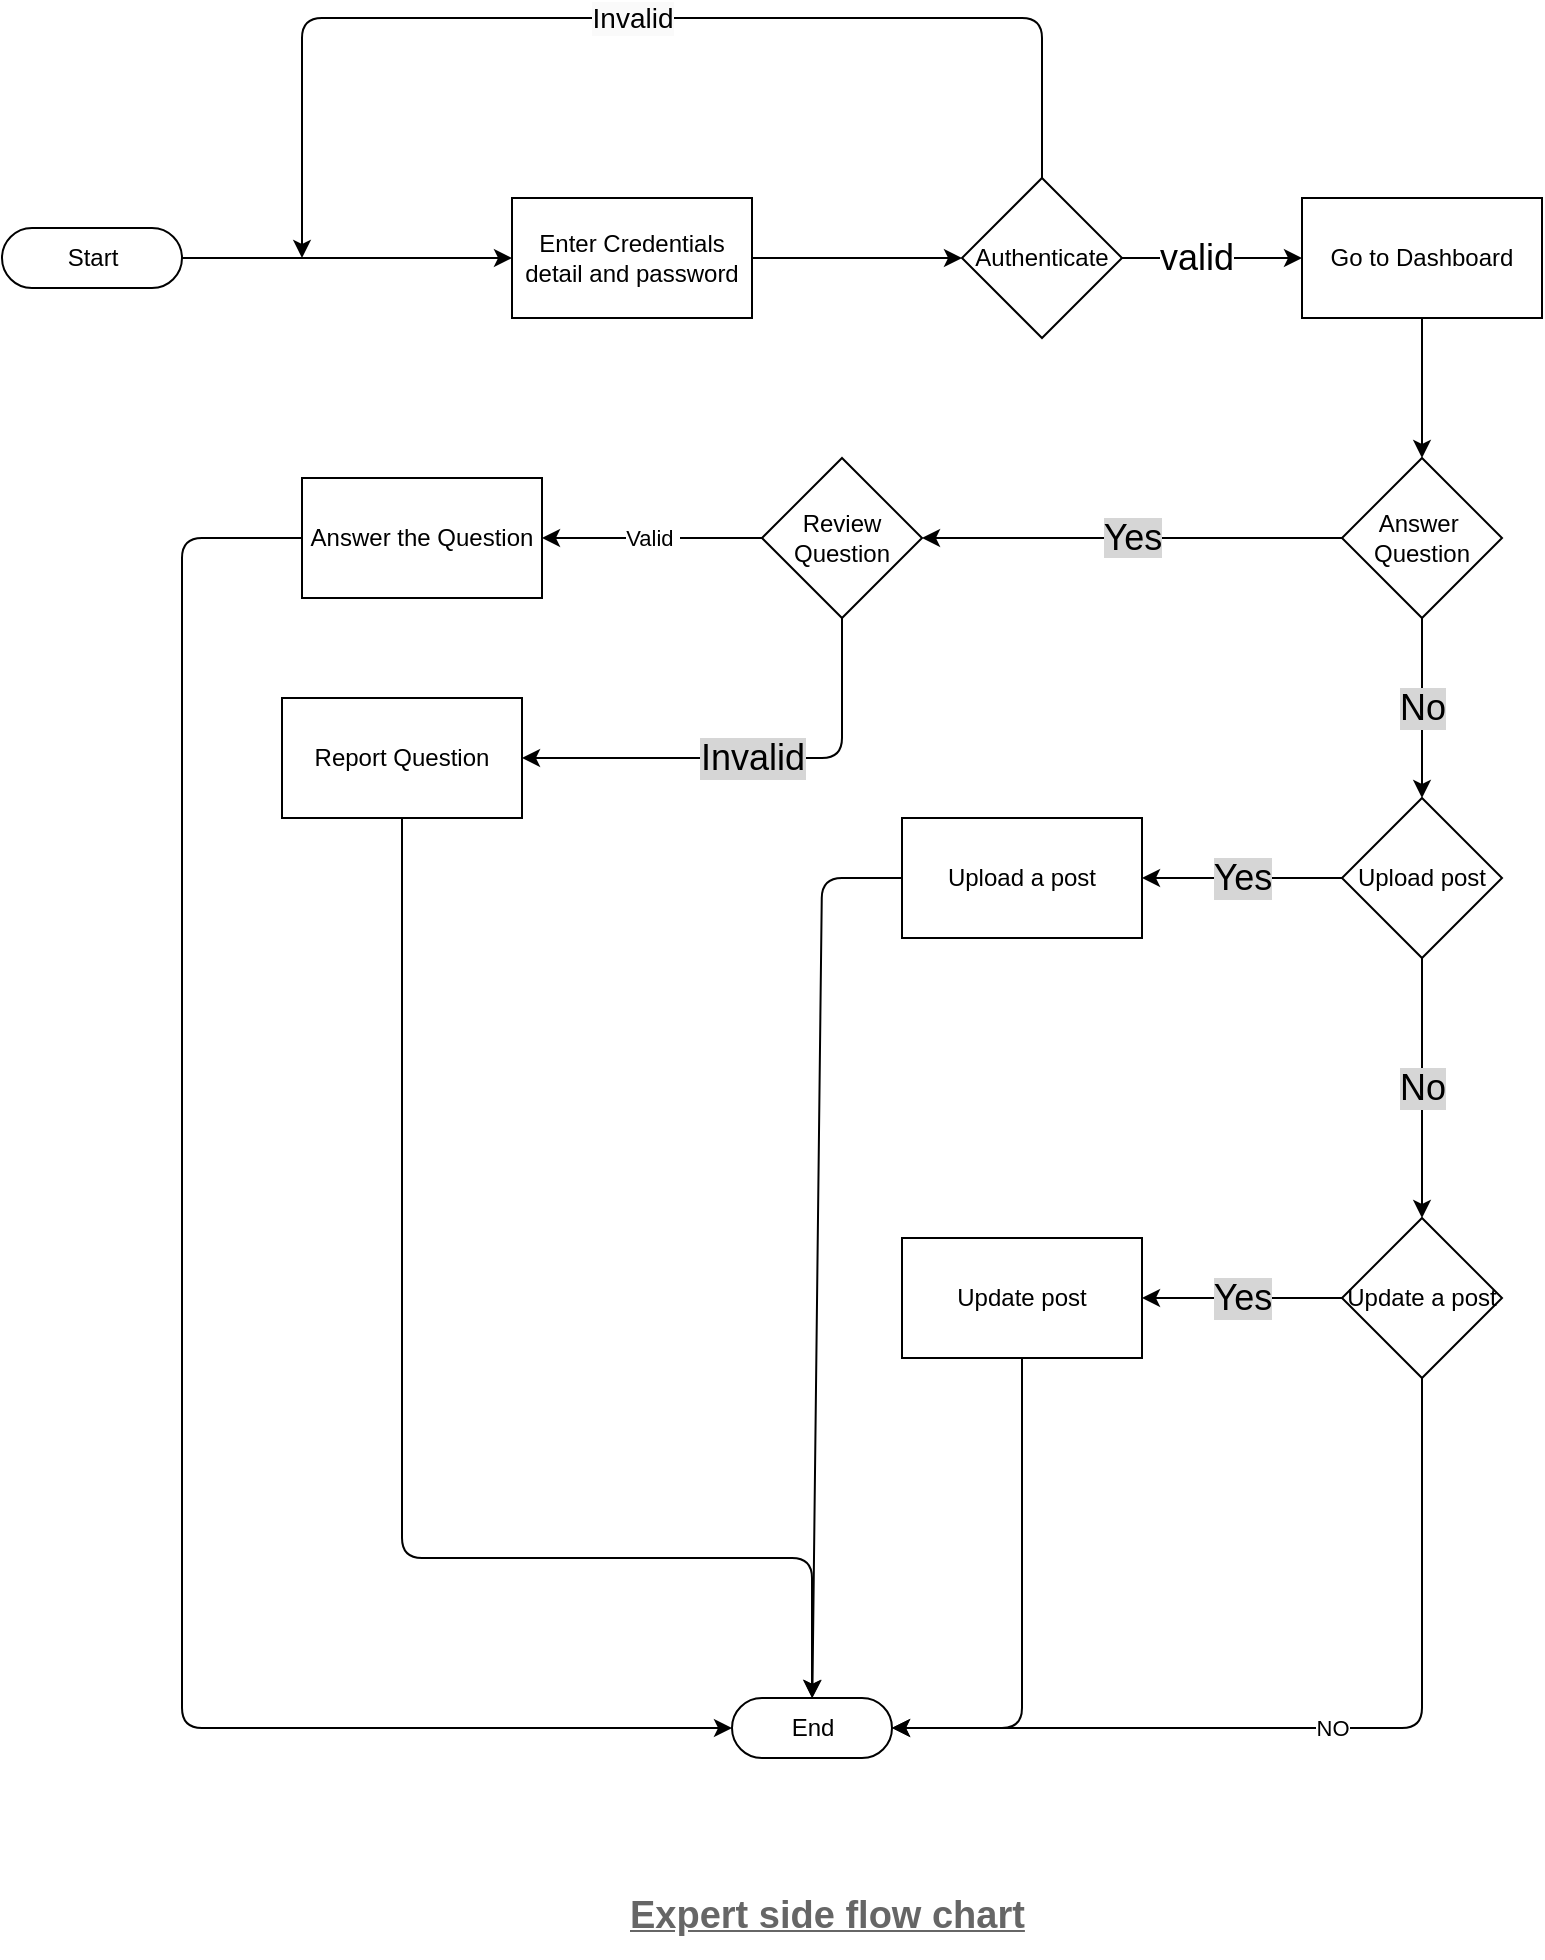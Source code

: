 <mxfile>
    <diagram id="M0TR3Wx5n546zz13M3ni" name="Page-1">
        <mxGraphModel dx="928" dy="614" grid="1" gridSize="10" guides="1" tooltips="1" connect="1" arrows="1" fold="1" page="1" pageScale="1" pageWidth="850" pageHeight="1100" math="0" shadow="0">
            <root>
                <mxCell id="0"/>
                <mxCell id="1" parent="0"/>
                <mxCell id="243" style="edgeStyle=none;html=1;exitX=1;exitY=0.5;exitDx=0;exitDy=0;entryX=0;entryY=0.5;entryDx=0;entryDy=0;" parent="1" source="196" target="199" edge="1">
                    <mxGeometry relative="1" as="geometry"/>
                </mxCell>
                <mxCell id="196" value="Enter Credentials detail and password" style="rounded=0;whiteSpace=wrap;html=1;" parent="1" vertex="1">
                    <mxGeometry x="275" y="150" width="120" height="60" as="geometry"/>
                </mxCell>
                <mxCell id="197" value="" style="edgeStyle=none;html=1;fontSize=18;fontColor=#000000;" parent="1" source="199" target="203" edge="1">
                    <mxGeometry relative="1" as="geometry"/>
                </mxCell>
                <mxCell id="198" value="&lt;font style=&quot;font-size: 14px&quot;&gt;Invalid&lt;/font&gt;" style="edgeStyle=none;html=1;exitX=0.5;exitY=0;exitDx=0;exitDy=0;labelBackgroundColor=#FAFAFA;fontColor=#000000;" parent="1" source="199" edge="1">
                    <mxGeometry relative="1" as="geometry">
                        <mxPoint x="170" y="180" as="targetPoint"/>
                        <Array as="points">
                            <mxPoint x="540" y="60"/>
                            <mxPoint x="170" y="60"/>
                        </Array>
                    </mxGeometry>
                </mxCell>
                <mxCell id="199" value="Authenticate" style="rhombus;whiteSpace=wrap;html=1;" parent="1" vertex="1">
                    <mxGeometry x="500" y="140" width="80" height="80" as="geometry"/>
                </mxCell>
                <mxCell id="202" value="" style="edgeStyle=none;html=1;fontSize=18;fontColor=#000000;" parent="1" source="203" target="207" edge="1">
                    <mxGeometry relative="1" as="geometry"/>
                </mxCell>
                <mxCell id="203" value="Go to Dashboard" style="whiteSpace=wrap;html=1;" parent="1" vertex="1">
                    <mxGeometry x="670" y="150" width="120" height="60" as="geometry"/>
                </mxCell>
                <mxCell id="204" value="&lt;font style=&quot;font-size: 18px&quot;&gt;valid&lt;/font&gt;" style="edgeLabel;html=1;align=center;verticalAlign=middle;resizable=0;points=[];rotation=0;labelBackgroundColor=#FFFFFF;fontColor=#000000;" parent="1" vertex="1" connectable="0">
                    <mxGeometry x="570" y="90" as="geometry">
                        <mxPoint x="47" y="90" as="offset"/>
                    </mxGeometry>
                </mxCell>
                <mxCell id="205" value="&lt;span style=&quot;background-color: rgb(214 , 214 , 214)&quot;&gt;Yes&lt;/span&gt;" style="edgeStyle=none;html=1;fontSize=18;fontColor=#000000;entryX=1;entryY=0.5;entryDx=0;entryDy=0;" parent="1" source="207" target="211" edge="1">
                    <mxGeometry relative="1" as="geometry">
                        <mxPoint x="500" y="320" as="targetPoint"/>
                    </mxGeometry>
                </mxCell>
                <mxCell id="206" value="No" style="edgeStyle=none;html=1;labelBackgroundColor=#D6D6D6;fontSize=18;fontColor=#000000;" parent="1" source="207" edge="1">
                    <mxGeometry relative="1" as="geometry">
                        <mxPoint x="730" y="450" as="targetPoint"/>
                    </mxGeometry>
                </mxCell>
                <mxCell id="207" value="Answer&amp;nbsp; Question" style="rhombus;whiteSpace=wrap;html=1;" parent="1" vertex="1">
                    <mxGeometry x="690" y="280" width="80" height="80" as="geometry"/>
                </mxCell>
                <mxCell id="208" value="" style="edgeStyle=none;html=1;labelBackgroundColor=#D6D6D6;fontSize=18;fontColor=#000000;startArrow=none;exitX=0;exitY=0.5;exitDx=0;exitDy=0;entryX=0;entryY=0.5;entryDx=0;entryDy=0;entryPerimeter=0;" parent="1" source="246" target="242" edge="1">
                    <mxGeometry relative="1" as="geometry">
                        <Array as="points">
                            <mxPoint x="110" y="320"/>
                            <mxPoint x="110" y="870"/>
                            <mxPoint x="110" y="915"/>
                        </Array>
                        <mxPoint x="380" y="915" as="targetPoint"/>
                    </mxGeometry>
                </mxCell>
                <mxCell id="210" value="Invalid" style="edgeStyle=none;html=1;labelBackgroundColor=#D6D6D6;fontSize=18;fontColor=#000000;exitX=0.5;exitY=1;exitDx=0;exitDy=0;entryX=1;entryY=0.5;entryDx=0;entryDy=0;" parent="1" source="211" target="249" edge="1">
                    <mxGeometry relative="1" as="geometry">
                        <mxPoint x="290" y="430" as="targetPoint"/>
                        <Array as="points">
                            <mxPoint x="440" y="430"/>
                        </Array>
                    </mxGeometry>
                </mxCell>
                <mxCell id="247" value="Valid&amp;nbsp;" style="edgeStyle=none;html=1;" parent="1" source="211" target="246" edge="1">
                    <mxGeometry relative="1" as="geometry"/>
                </mxCell>
                <mxCell id="211" value="Review Question" style="rhombus;whiteSpace=wrap;html=1;" parent="1" vertex="1">
                    <mxGeometry x="400" y="280" width="80" height="80" as="geometry"/>
                </mxCell>
                <mxCell id="212" value="" style="edgeStyle=none;html=1;labelBackgroundColor=#D6D6D6;fontSize=18;fontColor=#000000;endArrow=none;" parent="1" target="211" edge="1">
                    <mxGeometry relative="1" as="geometry">
                        <mxPoint x="380" y="320" as="sourcePoint"/>
                        <mxPoint x="105" y="320" as="targetPoint"/>
                    </mxGeometry>
                </mxCell>
                <mxCell id="213" value="No" style="edgeStyle=none;html=1;labelBackgroundColor=#D6D6D6;fontSize=18;fontColor=#000000;entryX=0.5;entryY=0;entryDx=0;entryDy=0;exitX=0.5;exitY=1;exitDx=0;exitDy=0;" parent="1" source="215" target="227" edge="1">
                    <mxGeometry relative="1" as="geometry"/>
                </mxCell>
                <mxCell id="214" value="Yes" style="edgeStyle=none;html=1;labelBackgroundColor=#D6D6D6;fontSize=18;fontColor=#000000;entryX=1;entryY=0.5;entryDx=0;entryDy=0;" parent="1" source="215" target="225" edge="1">
                    <mxGeometry relative="1" as="geometry">
                        <mxPoint x="610" y="490" as="targetPoint"/>
                    </mxGeometry>
                </mxCell>
                <mxCell id="215" value="Upload post" style="rhombus;whiteSpace=wrap;html=1;" parent="1" vertex="1">
                    <mxGeometry x="690" y="450" width="80" height="80" as="geometry"/>
                </mxCell>
                <mxCell id="253" style="edgeStyle=none;html=1;exitX=0;exitY=0.5;exitDx=0;exitDy=0;" parent="1" source="225" target="242" edge="1">
                    <mxGeometry relative="1" as="geometry">
                        <mxPoint x="260" y="490.333" as="targetPoint"/>
                        <Array as="points">
                            <mxPoint x="430" y="490"/>
                        </Array>
                    </mxGeometry>
                </mxCell>
                <mxCell id="225" value="Upload a post" style="whiteSpace=wrap;html=1;" parent="1" vertex="1">
                    <mxGeometry x="470" y="460" width="120" height="60" as="geometry"/>
                </mxCell>
                <mxCell id="226" value="Yes" style="edgeStyle=none;html=1;labelBackgroundColor=#D6D6D6;fontSize=18;fontColor=#000000;" parent="1" source="227" target="229" edge="1">
                    <mxGeometry relative="1" as="geometry"/>
                </mxCell>
                <mxCell id="252" value="NO" style="edgeStyle=none;html=1;exitX=0.5;exitY=1;exitDx=0;exitDy=0;entryX=1;entryY=0.5;entryDx=0;entryDy=0;entryPerimeter=0;" parent="1" source="227" target="242" edge="1">
                    <mxGeometry relative="1" as="geometry">
                        <mxPoint x="730" y="610" as="targetPoint"/>
                        <Array as="points">
                            <mxPoint x="730" y="915"/>
                        </Array>
                    </mxGeometry>
                </mxCell>
                <mxCell id="227" value="Update a post" style="rhombus;whiteSpace=wrap;html=1;" parent="1" vertex="1">
                    <mxGeometry x="690" y="660" width="80" height="80" as="geometry"/>
                </mxCell>
                <mxCell id="254" style="edgeStyle=none;html=1;exitX=0.5;exitY=1;exitDx=0;exitDy=0;entryX=1;entryY=0.5;entryDx=0;entryDy=0;entryPerimeter=0;" parent="1" source="229" target="242" edge="1">
                    <mxGeometry relative="1" as="geometry">
                        <Array as="points">
                            <mxPoint x="530" y="915"/>
                        </Array>
                    </mxGeometry>
                </mxCell>
                <mxCell id="229" value="Update post" style="whiteSpace=wrap;html=1;" parent="1" vertex="1">
                    <mxGeometry x="470" y="670" width="120" height="60" as="geometry"/>
                </mxCell>
                <mxCell id="240" style="edgeStyle=none;html=1;exitX=1;exitY=0.5;exitDx=0;exitDy=0;exitPerimeter=0;entryX=0;entryY=0.5;entryDx=0;entryDy=0;" parent="1" source="241" target="196" edge="1">
                    <mxGeometry relative="1" as="geometry">
                        <Array as="points">
                            <mxPoint x="80" y="180"/>
                        </Array>
                    </mxGeometry>
                </mxCell>
                <mxCell id="241" value="Start" style="html=1;dashed=0;whitespace=wrap;shape=mxgraph.dfd.start" parent="1" vertex="1">
                    <mxGeometry x="20" y="165" width="90" height="30" as="geometry"/>
                </mxCell>
                <mxCell id="242" value="End" style="html=1;dashed=0;whitespace=wrap;shape=mxgraph.dfd.start" parent="1" vertex="1">
                    <mxGeometry x="385" y="900" width="80" height="30" as="geometry"/>
                </mxCell>
                <mxCell id="246" value="Answer the Question" style="whiteSpace=wrap;html=1;" parent="1" vertex="1">
                    <mxGeometry x="170" y="290" width="120" height="60" as="geometry"/>
                </mxCell>
                <mxCell id="250" style="edgeStyle=none;html=1;exitX=0.5;exitY=1;exitDx=0;exitDy=0;entryX=0.5;entryY=0.5;entryDx=0;entryDy=-15.0;entryPerimeter=0;" parent="1" source="249" target="242" edge="1">
                    <mxGeometry relative="1" as="geometry">
                        <mxPoint x="220" y="440" as="sourcePoint"/>
                        <Array as="points">
                            <mxPoint x="220" y="830"/>
                            <mxPoint x="425" y="830"/>
                        </Array>
                        <mxPoint x="400" y="900" as="targetPoint"/>
                    </mxGeometry>
                </mxCell>
                <mxCell id="249" value="Report Question" style="rounded=0;whiteSpace=wrap;html=1;" parent="1" vertex="1">
                    <mxGeometry x="160" y="400" width="120" height="60" as="geometry"/>
                </mxCell>
                <mxCell id="256" value="&lt;b&gt;&lt;font style=&quot;font-size: 19px&quot;&gt;&lt;u&gt;Expert side flow chart&lt;/u&gt;&lt;/font&gt;&lt;/b&gt;" style="strokeWidth=1;shadow=0;dashed=0;align=center;html=1;shape=mxgraph.mockup.text.textBox;fontColor=#666666;align=left;fontSize=17;spacingLeft=4;spacingTop=-3;strokeColor=none;mainText=;fillColor=none;" parent="1" vertex="1">
                    <mxGeometry x="328" y="990" width="195" height="40" as="geometry"/>
                </mxCell>
            </root>
        </mxGraphModel>
    </diagram>
</mxfile>